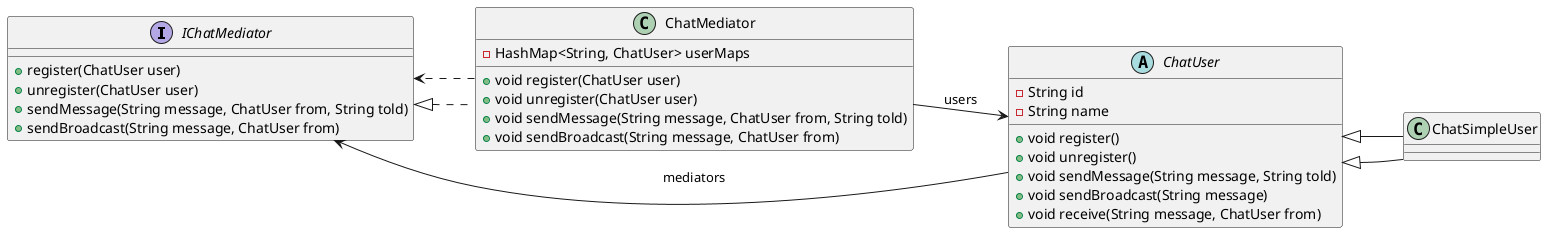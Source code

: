 @startuml
' https://plantuml.com/class-diagram

interface IChatMediator {
    + register(ChatUser user)
    + unregister(ChatUser user)
    + sendMessage(String message, ChatUser from, String told)
    + sendBroadcast(String message, ChatUser from)
}

abstract class ChatUser {
    - String id
    - String name
    + void register()
    + void unregister()
    + void sendMessage(String message, String told)
    + void sendBroadcast(String message)
    + void receive(String message, ChatUser from)
}

class ChatMediator implements IChatMediator {
    - HashMap<String, ChatUser> userMaps
    + void register(ChatUser user)
    + void unregister(ChatUser user)
    + void sendMessage(String message, ChatUser from, String told)
    + void sendBroadcast(String message, ChatUser from)
}

class ChatSimpleUser extends ChatUser {
}

' Define relationships for a clearer layout
ChatUser --> IChatMediator : mediators
ChatMediator --> ChatUser : users
ChatSimpleUser --|> ChatUser
ChatMediator ..> IChatMediator

' Specify the layout to improve visual arrangement
left to right direction
IChatMediator -[hidden]-> ChatMediator
ChatUser -[hidden]-> ChatMediator
ChatUser -[hidden]-> ChatSimpleUser

@enduml

